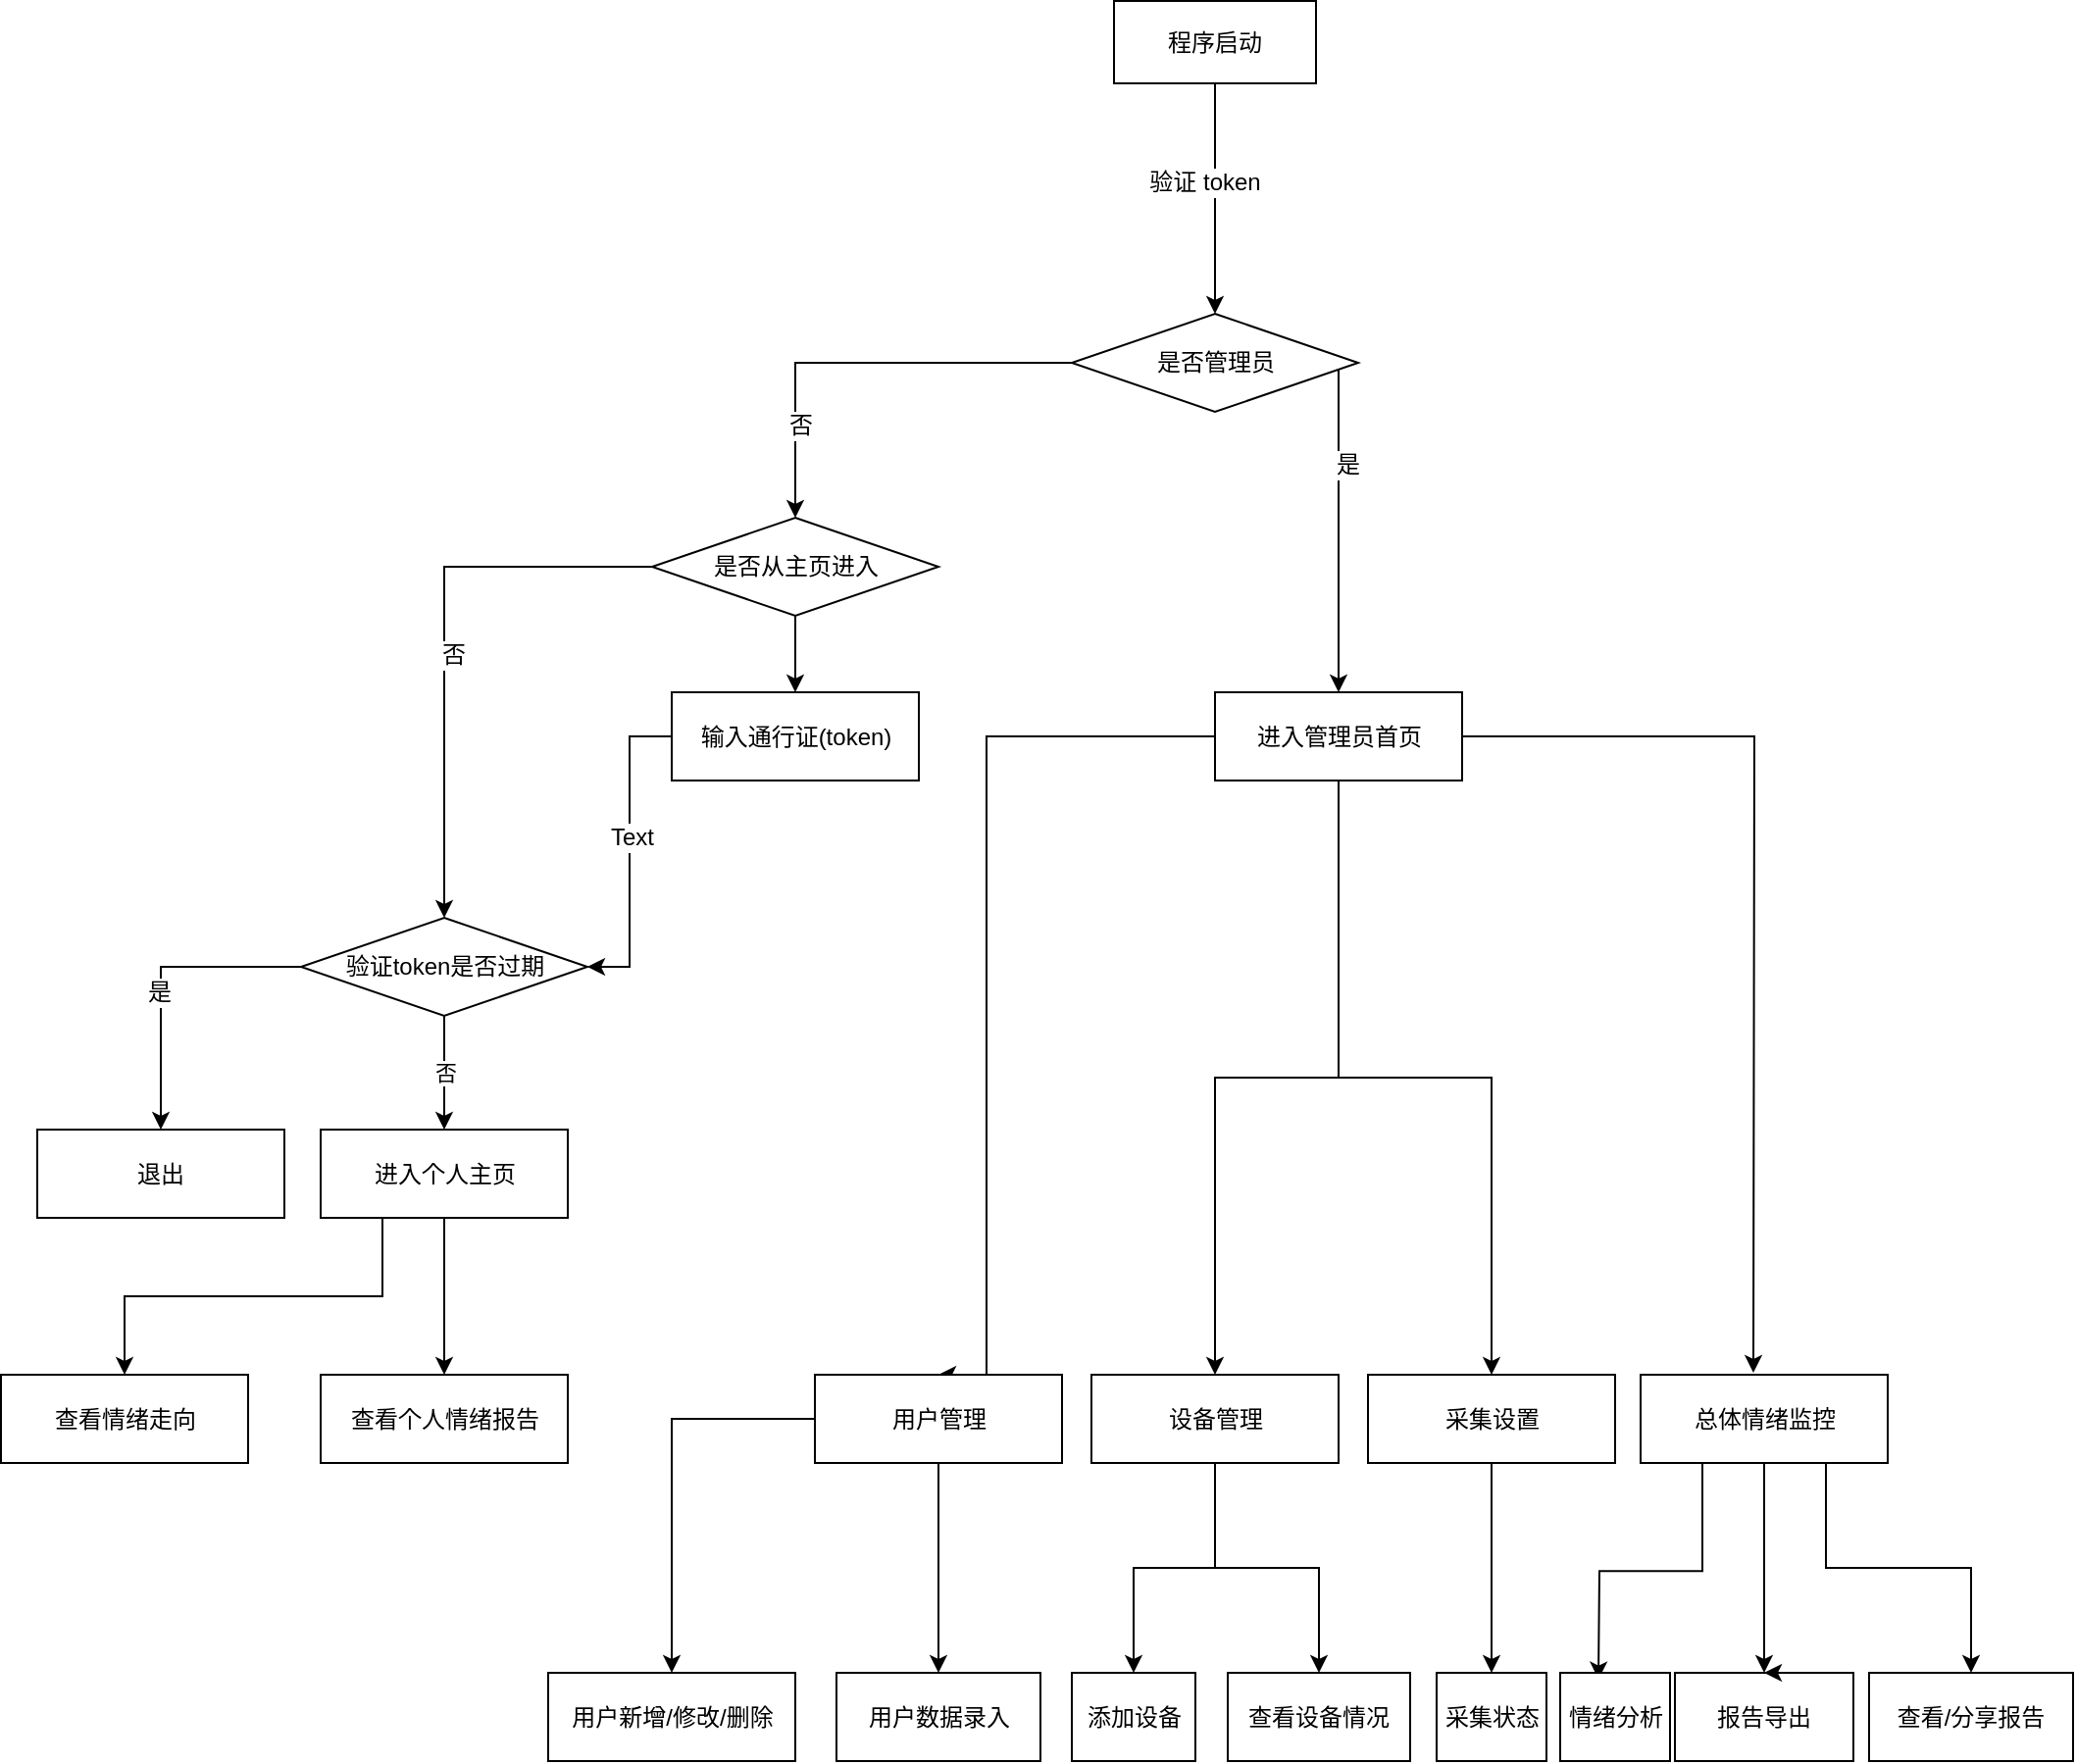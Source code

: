 <mxfile version="12.2.4" pages="1"><diagram id="SryZsGxNMdh154-lUeju" name="Page-1"><mxGraphModel dx="1087" dy="522" grid="0" gridSize="10" guides="1" tooltips="0" connect="1" arrows="1" fold="1" page="0" pageScale="1" pageWidth="850" pageHeight="1100" math="0" shadow="0"><root><mxCell id="0"/><mxCell id="1" parent="0"/><mxCell id="53" style="edgeStyle=orthogonalEdgeStyle;rounded=0;orthogonalLoop=1;jettySize=auto;html=1;" parent="1" source="47" target="52" edge="1"><mxGeometry relative="1" as="geometry"/></mxCell><mxCell id="97" value="验证 token" style="text;html=1;resizable=0;points=[];align=center;verticalAlign=middle;labelBackgroundColor=#ffffff;" parent="53" vertex="1" connectable="0"><mxGeometry x="-0.14" y="-6" relative="1" as="geometry"><mxPoint as="offset"/></mxGeometry></mxCell><mxCell id="47" value="程序启动" style="rounded=0;whiteSpace=wrap;html=1;" parent="1" vertex="1"><mxGeometry x="333" y="17.5" width="103" height="42" as="geometry"/></mxCell><mxCell id="57" value="" style="edgeStyle=orthogonalEdgeStyle;rounded=0;orthogonalLoop=1;jettySize=auto;html=1;" parent="1" source="52" target="64" edge="1"><mxGeometry relative="1" as="geometry"><mxPoint x="216" y="289" as="targetPoint"/></mxGeometry></mxCell><mxCell id="59" value="否" style="text;html=1;resizable=0;points=[];align=center;verticalAlign=middle;labelBackgroundColor=#ffffff;" parent="57" vertex="1" connectable="0"><mxGeometry x="0.11" y="16" relative="1" as="geometry"><mxPoint x="-17" y="16" as="offset"/></mxGeometry></mxCell><mxCell id="63" style="edgeStyle=orthogonalEdgeStyle;rounded=0;orthogonalLoop=1;jettySize=auto;html=1;entryX=0.5;entryY=0;entryDx=0;entryDy=0;exitX=1;exitY=0.5;exitDx=0;exitDy=0;" parent="1" source="52" target="62" edge="1"><mxGeometry relative="1" as="geometry"><Array as="points"><mxPoint x="448" y="202"/></Array></mxGeometry></mxCell><mxCell id="78" value="是" style="text;html=1;resizable=0;points=[];align=center;verticalAlign=middle;labelBackgroundColor=#ffffff;direction=south;" parent="63" vertex="1" connectable="0"><mxGeometry x="-0.301" y="4" relative="1" as="geometry"><mxPoint as="offset"/></mxGeometry></mxCell><mxCell id="52" value="是否管理员" style="rhombus;whiteSpace=wrap;html=1;" parent="1" vertex="1"><mxGeometry x="311.5" y="177" width="146" height="50" as="geometry"/></mxCell><mxCell id="89" style="edgeStyle=orthogonalEdgeStyle;rounded=0;orthogonalLoop=1;jettySize=auto;html=1;entryX=0.5;entryY=0;entryDx=0;entryDy=0;" parent="1" source="62" target="88" edge="1"><mxGeometry relative="1" as="geometry"><Array as="points"><mxPoint x="268" y="393"/><mxPoint x="268" y="718"/></Array></mxGeometry></mxCell><mxCell id="92" style="edgeStyle=orthogonalEdgeStyle;rounded=0;orthogonalLoop=1;jettySize=auto;html=1;exitX=0.5;exitY=1;exitDx=0;exitDy=0;" parent="1" source="62" target="90" edge="1"><mxGeometry relative="1" as="geometry"/></mxCell><mxCell id="94" style="edgeStyle=orthogonalEdgeStyle;rounded=0;orthogonalLoop=1;jettySize=auto;html=1;" parent="1" source="62" target="93" edge="1"><mxGeometry relative="1" as="geometry"/></mxCell><mxCell id="95" style="edgeStyle=orthogonalEdgeStyle;rounded=0;orthogonalLoop=1;jettySize=auto;html=1;" parent="1" source="62" edge="1"><mxGeometry relative="1" as="geometry"><mxPoint x="659" y="717" as="targetPoint"/></mxGeometry></mxCell><mxCell id="62" value="进入管理员首页" style="rounded=0;whiteSpace=wrap;html=1;" parent="1" vertex="1"><mxGeometry x="384.5" y="370" width="126" height="45" as="geometry"/></mxCell><mxCell id="66" style="edgeStyle=orthogonalEdgeStyle;rounded=0;orthogonalLoop=1;jettySize=auto;html=1;entryX=0.5;entryY=0;entryDx=0;entryDy=0;" parent="1" source="64" target="73" edge="1"><mxGeometry relative="1" as="geometry"><mxPoint x="23" y="488" as="targetPoint"/></mxGeometry></mxCell><mxCell id="67" value="否" style="text;html=1;resizable=0;points=[];align=center;verticalAlign=middle;labelBackgroundColor=#ffffff;" parent="66" vertex="1" connectable="0"><mxGeometry x="0.061" y="3" relative="1" as="geometry"><mxPoint x="1" as="offset"/></mxGeometry></mxCell><mxCell id="69" value="" style="edgeStyle=orthogonalEdgeStyle;rounded=0;orthogonalLoop=1;jettySize=auto;html=1;entryX=0.5;entryY=0;entryDx=0;entryDy=0;" parent="1" source="64" target="71" edge="1"><mxGeometry relative="1" as="geometry"><mxPoint x="170.5" y="411" as="targetPoint"/></mxGeometry></mxCell><mxCell id="64" value="是否从主页进入" style="rhombus;whiteSpace=wrap;html=1;" parent="1" vertex="1"><mxGeometry x="97.5" y="281" width="146" height="50" as="geometry"/></mxCell><mxCell id="74" style="edgeStyle=orthogonalEdgeStyle;rounded=0;orthogonalLoop=1;jettySize=auto;html=1;entryX=1;entryY=0.5;entryDx=0;entryDy=0;" parent="1" source="71" target="73" edge="1"><mxGeometry relative="1" as="geometry"/></mxCell><mxCell id="75" value="Text" style="text;html=1;resizable=0;points=[];align=center;verticalAlign=middle;labelBackgroundColor=#ffffff;" parent="74" vertex="1" connectable="0"><mxGeometry x="-0.091" y="1" relative="1" as="geometry"><mxPoint as="offset"/></mxGeometry></mxCell><mxCell id="71" value="输入通行证(token)" style="rounded=0;whiteSpace=wrap;html=1;" parent="1" vertex="1"><mxGeometry x="107.5" y="370" width="126" height="45" as="geometry"/></mxCell><mxCell id="77" value="" style="edgeStyle=orthogonalEdgeStyle;rounded=0;orthogonalLoop=1;jettySize=auto;html=1;entryX=0.5;entryY=0;entryDx=0;entryDy=0;" parent="1" source="73" target="79" edge="1"><mxGeometry relative="1" as="geometry"><mxPoint x="-105" y="590" as="targetPoint"/></mxGeometry></mxCell><mxCell id="80" value="是" style="text;html=1;resizable=0;points=[];align=center;verticalAlign=middle;labelBackgroundColor=#ffffff;" parent="77" vertex="1" connectable="0"><mxGeometry x="-0.072" y="13" relative="1" as="geometry"><mxPoint x="-14" y="13" as="offset"/></mxGeometry></mxCell><mxCell id="82" value="否" style="edgeStyle=orthogonalEdgeStyle;rounded=0;orthogonalLoop=1;jettySize=auto;html=1;entryX=0.5;entryY=0;entryDx=0;entryDy=0;" parent="1" source="73" target="81" edge="1"><mxGeometry relative="1" as="geometry"/></mxCell><mxCell id="73" value="验证token是否过期" style="rhombus;whiteSpace=wrap;html=1;" parent="1" vertex="1"><mxGeometry x="-81.5" y="485" width="146" height="50" as="geometry"/></mxCell><mxCell id="79" value="退出" style="rounded=0;whiteSpace=wrap;html=1;" parent="1" vertex="1"><mxGeometry x="-216" y="593" width="126" height="45" as="geometry"/></mxCell><mxCell id="84" value="" style="edgeStyle=orthogonalEdgeStyle;rounded=0;orthogonalLoop=1;jettySize=auto;html=1;" parent="1" source="81" target="83" edge="1"><mxGeometry relative="1" as="geometry"/></mxCell><mxCell id="87" style="edgeStyle=orthogonalEdgeStyle;rounded=0;orthogonalLoop=1;jettySize=auto;html=1;exitX=0.25;exitY=1;exitDx=0;exitDy=0;" parent="1" source="81" target="85" edge="1"><mxGeometry relative="1" as="geometry"/></mxCell><mxCell id="81" value="进入个人主页" style="rounded=0;whiteSpace=wrap;html=1;" parent="1" vertex="1"><mxGeometry x="-71.5" y="593" width="126" height="45" as="geometry"/></mxCell><mxCell id="83" value="查看个人情绪报告" style="rounded=0;whiteSpace=wrap;html=1;" parent="1" vertex="1"><mxGeometry x="-71.5" y="718" width="126" height="45" as="geometry"/></mxCell><mxCell id="85" value="查看情绪走向" style="rounded=0;whiteSpace=wrap;html=1;" parent="1" vertex="1"><mxGeometry x="-234.5" y="718" width="126" height="45" as="geometry"/></mxCell><mxCell id="100" style="edgeStyle=orthogonalEdgeStyle;rounded=0;orthogonalLoop=1;jettySize=auto;html=1;" parent="1" source="88" target="98" edge="1"><mxGeometry relative="1" as="geometry"/></mxCell><mxCell id="103" style="edgeStyle=orthogonalEdgeStyle;rounded=0;orthogonalLoop=1;jettySize=auto;html=1;" parent="1" source="88" target="102" edge="1"><mxGeometry relative="1" as="geometry"/></mxCell><mxCell id="88" value="用户管理" style="rounded=0;whiteSpace=wrap;html=1;" parent="1" vertex="1"><mxGeometry x="180.5" y="718" width="126" height="45" as="geometry"/></mxCell><mxCell id="105" value="" style="edgeStyle=orthogonalEdgeStyle;rounded=0;orthogonalLoop=1;jettySize=auto;html=1;" parent="1" source="90" target="104" edge="1"><mxGeometry relative="1" as="geometry"/></mxCell><mxCell id="108" value="" style="edgeStyle=orthogonalEdgeStyle;rounded=0;orthogonalLoop=1;jettySize=auto;html=1;" parent="1" source="90" target="107" edge="1"><mxGeometry relative="1" as="geometry"/></mxCell><mxCell id="90" value="设备管理" style="rounded=0;whiteSpace=wrap;html=1;" parent="1" vertex="1"><mxGeometry x="321.5" y="718" width="126" height="45" as="geometry"/></mxCell><mxCell id="107" value="查看设备情况" style="rounded=0;whiteSpace=wrap;html=1;" parent="1" vertex="1"><mxGeometry x="391" y="870" width="93" height="45" as="geometry"/></mxCell><mxCell id="104" value="添加设备" style="rounded=0;whiteSpace=wrap;html=1;" parent="1" vertex="1"><mxGeometry x="311.5" y="870" width="63" height="45" as="geometry"/></mxCell><mxCell id="110" value="" style="edgeStyle=orthogonalEdgeStyle;rounded=0;orthogonalLoop=1;jettySize=auto;html=1;" parent="1" source="93" target="109" edge="1"><mxGeometry relative="1" as="geometry"/></mxCell><mxCell id="93" value="采集设置" style="rounded=0;whiteSpace=wrap;html=1;" parent="1" vertex="1"><mxGeometry x="462.5" y="718" width="126" height="45" as="geometry"/></mxCell><mxCell id="109" value="采集状态" style="rounded=0;whiteSpace=wrap;html=1;" parent="1" vertex="1"><mxGeometry x="497.5" y="870" width="56" height="45" as="geometry"/></mxCell><mxCell id="111" style="edgeStyle=orthogonalEdgeStyle;rounded=0;orthogonalLoop=1;jettySize=auto;html=1;exitX=0.25;exitY=1;exitDx=0;exitDy=0;" parent="1" source="96" edge="1"><mxGeometry relative="1" as="geometry"><mxPoint x="580" y="873.333" as="targetPoint"/></mxGeometry></mxCell><mxCell id="114" value="" style="edgeStyle=orthogonalEdgeStyle;rounded=0;orthogonalLoop=1;jettySize=auto;html=1;" parent="1" source="96" target="113" edge="1"><mxGeometry relative="1" as="geometry"/></mxCell><mxCell id="115" style="edgeStyle=orthogonalEdgeStyle;rounded=0;orthogonalLoop=1;jettySize=auto;html=1;exitX=0.75;exitY=1;exitDx=0;exitDy=0;entryX=0.5;entryY=0;entryDx=0;entryDy=0;" parent="1" source="96" target="116" edge="1"><mxGeometry relative="1" as="geometry"><mxPoint x="736.667" y="861.667" as="targetPoint"/></mxGeometry></mxCell><mxCell id="96" value="总体情绪监控" style="rounded=0;whiteSpace=wrap;html=1;" parent="1" vertex="1"><mxGeometry x="601.5" y="718" width="126" height="45" as="geometry"/></mxCell><mxCell id="113" value="报告导出" style="rounded=0;whiteSpace=wrap;html=1;" parent="1" vertex="1"><mxGeometry x="619" y="870" width="91" height="45" as="geometry"/></mxCell><mxCell id="98" value="用户新增/修改/删除" style="rounded=0;whiteSpace=wrap;html=1;" parent="1" vertex="1"><mxGeometry x="44.5" y="870" width="126" height="45" as="geometry"/></mxCell><mxCell id="102" value="用户数据录入" style="rounded=0;whiteSpace=wrap;html=1;" parent="1" vertex="1"><mxGeometry x="191.5" y="870" width="104" height="45" as="geometry"/></mxCell><mxCell id="112" value="情绪分析" style="rounded=0;whiteSpace=wrap;html=1;" parent="1" vertex="1"><mxGeometry x="560.5" y="870" width="56" height="45" as="geometry"/></mxCell><mxCell id="116" value="查看/分享报告" style="rounded=0;whiteSpace=wrap;html=1;" parent="1" vertex="1"><mxGeometry x="718" y="870" width="104" height="45" as="geometry"/></mxCell><mxCell id="117" style="edgeStyle=orthogonalEdgeStyle;rounded=0;orthogonalLoop=1;jettySize=auto;html=1;exitX=0.75;exitY=0;exitDx=0;exitDy=0;entryX=0.5;entryY=0;entryDx=0;entryDy=0;" parent="1" source="113" target="113" edge="1"><mxGeometry relative="1" as="geometry"/></mxCell></root></mxGraphModel></diagram></mxfile>